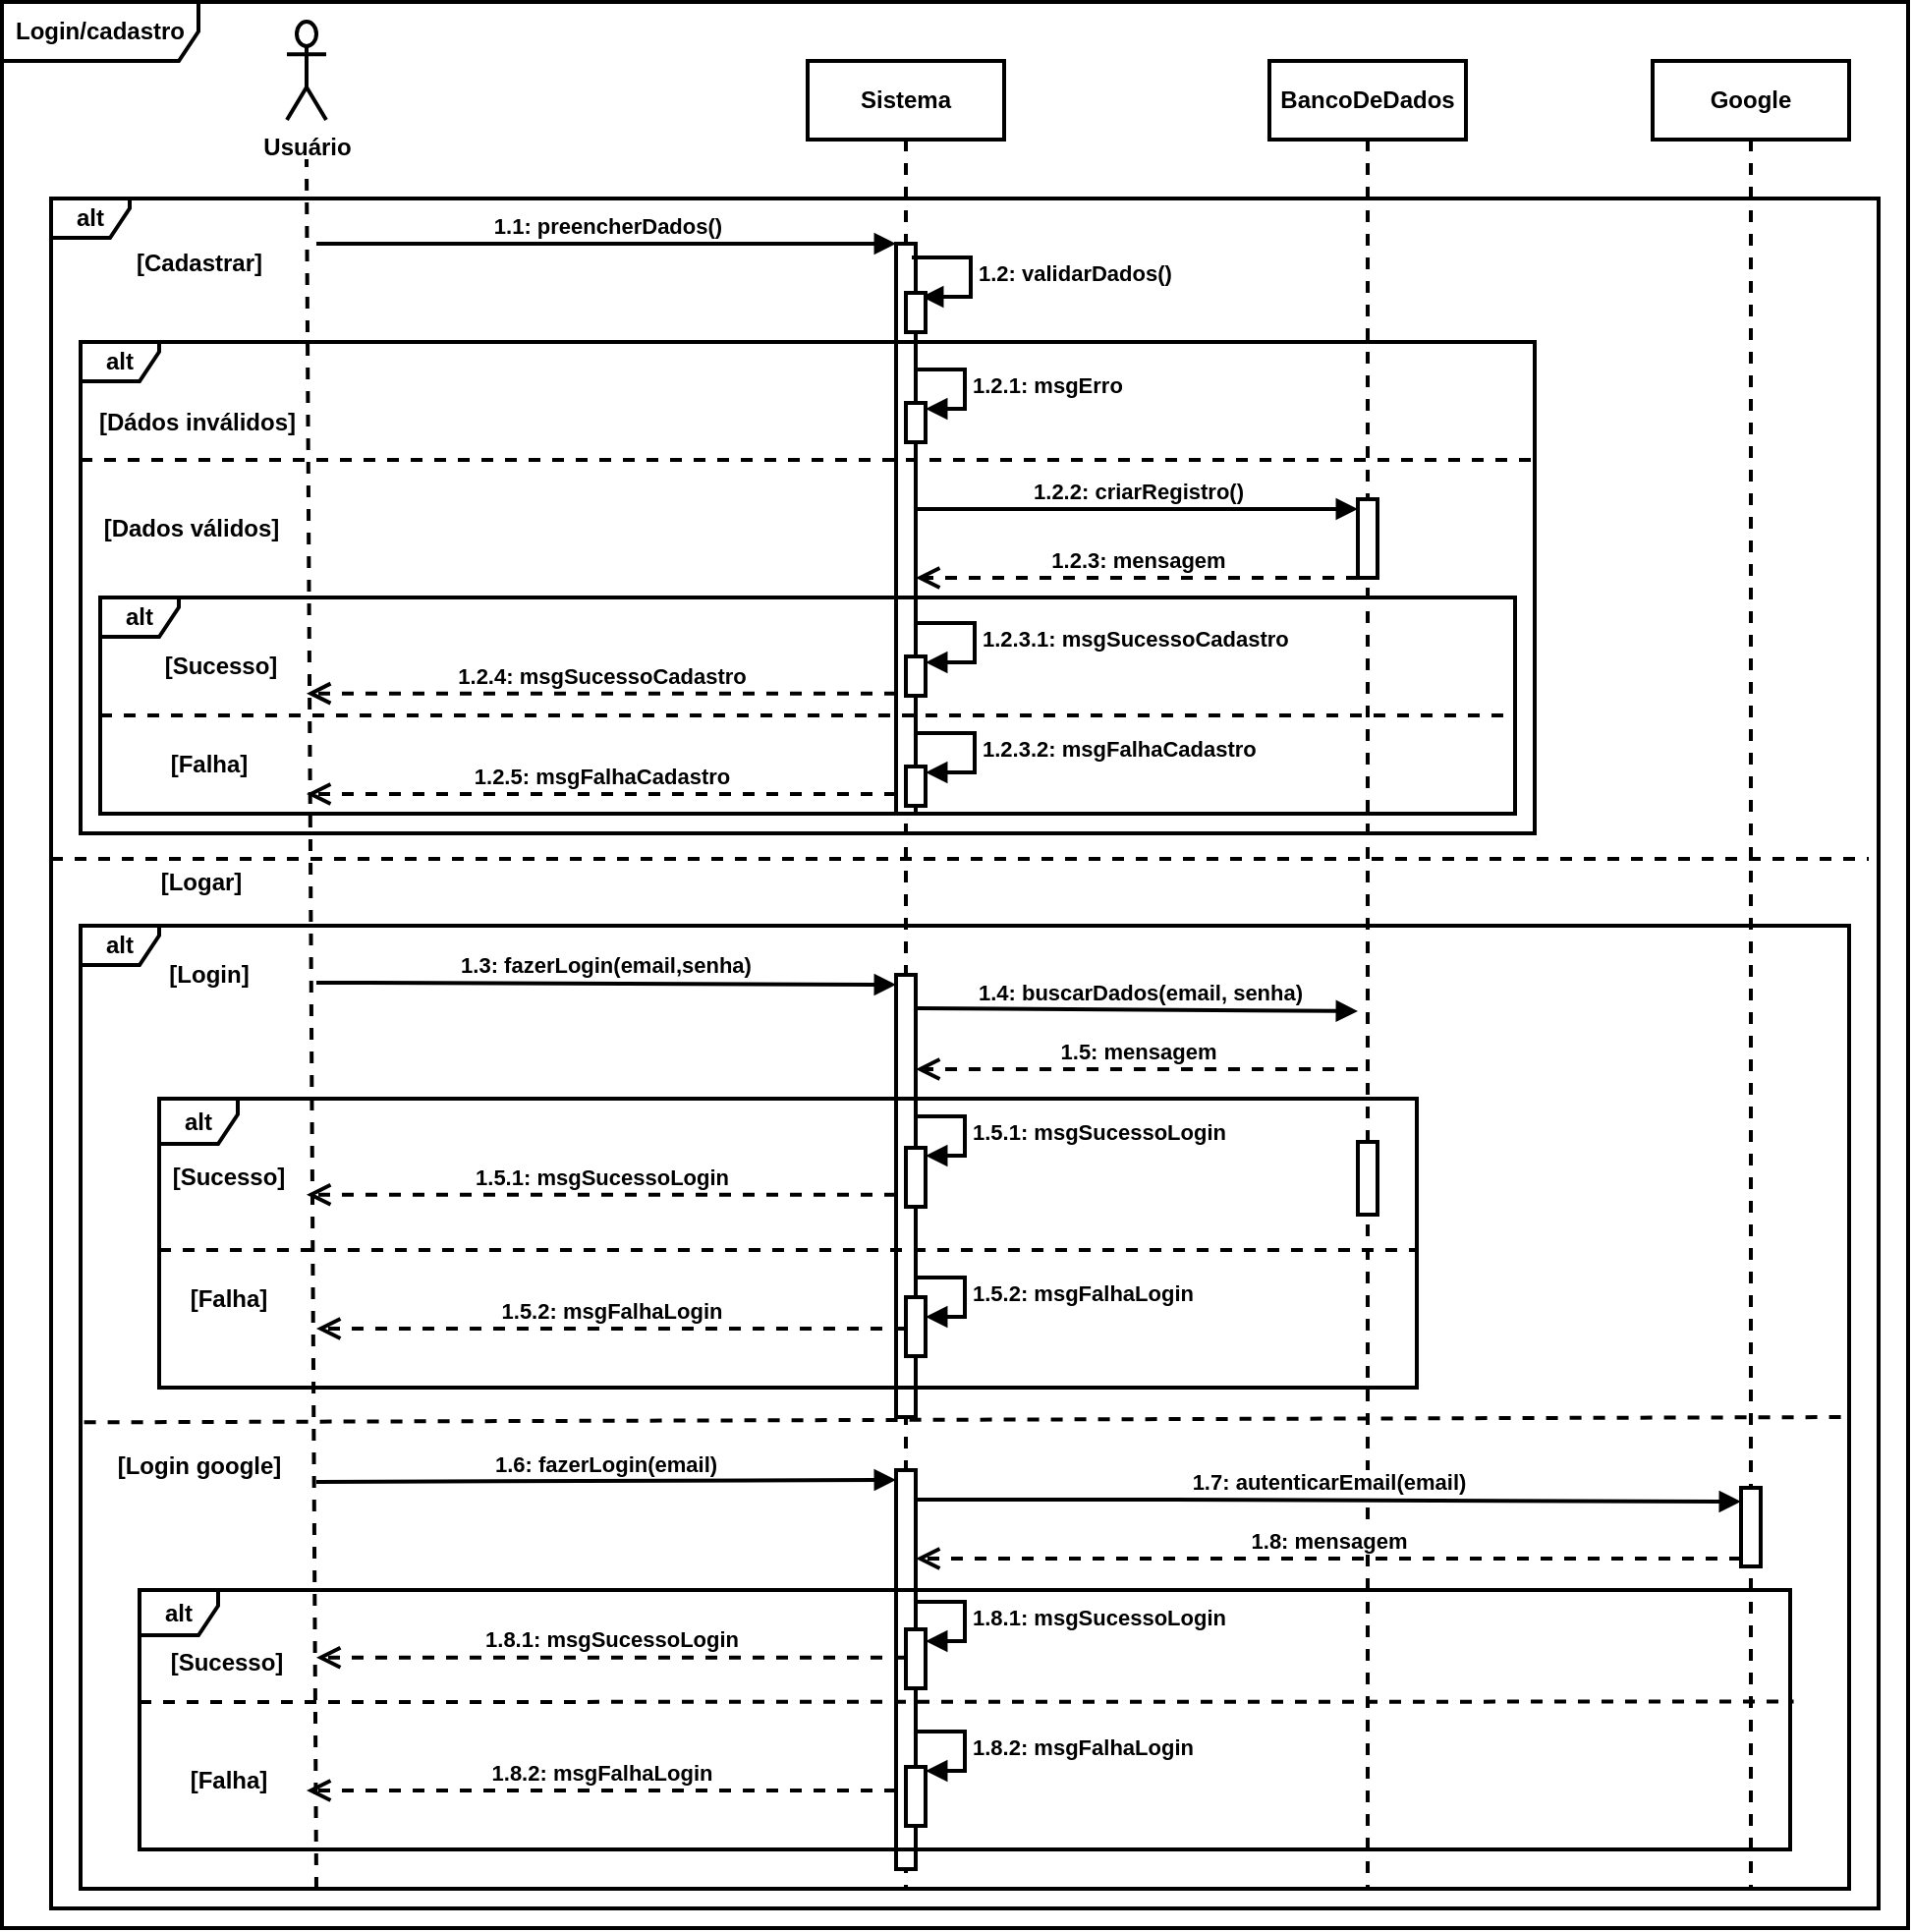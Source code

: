 <mxfile version="27.1.5">
  <diagram name="Página-1" id="qYTVUdg4jfHIVtKks9A9">
    <mxGraphModel grid="1" page="1" gridSize="10" guides="1" tooltips="1" connect="1" arrows="1" fold="1" pageScale="1" pageWidth="827" pageHeight="1169" background="light-dark(#FFFFFF,#1A1A1A)" math="0" shadow="0">
      <root>
        <mxCell id="0" />
        <mxCell id="1" parent="0" />
        <mxCell id="8dGoYwQAr4EtsbRfdx6J-1" value="Login/cadastro" style="shape=umlFrame;whiteSpace=wrap;html=1;pointerEvents=0;width=100;height=30;strokeWidth=2;fontStyle=1" vertex="1" parent="1">
          <mxGeometry x="340" y="-260" width="970" height="980" as="geometry" />
        </mxCell>
        <mxCell id="8dGoYwQAr4EtsbRfdx6J-2" value="BancoDeDados" style="shape=umlLifeline;perimeter=lifelinePerimeter;whiteSpace=wrap;html=1;container=1;dropTarget=0;collapsible=0;recursiveResize=0;outlineConnect=0;portConstraint=eastwest;newEdgeStyle={&quot;curved&quot;:0,&quot;rounded&quot;:0};strokeWidth=2;fontStyle=1" vertex="1" parent="1">
          <mxGeometry x="985" y="-230" width="100" height="930" as="geometry" />
        </mxCell>
        <mxCell id="8dGoYwQAr4EtsbRfdx6J-3" value="" style="html=1;points=[[0,0,0,0,5],[0,1,0,0,-5],[1,0,0,0,5],[1,1,0,0,-5]];perimeter=orthogonalPerimeter;outlineConnect=0;targetShapes=umlLifeline;portConstraint=eastwest;newEdgeStyle={&quot;curved&quot;:0,&quot;rounded&quot;:0};strokeWidth=2;fontStyle=1" vertex="1" parent="8dGoYwQAr4EtsbRfdx6J-2">
          <mxGeometry x="45" y="550" width="10" height="37" as="geometry" />
        </mxCell>
        <mxCell id="8dGoYwQAr4EtsbRfdx6J-5" value="Sistema" style="shape=umlLifeline;perimeter=lifelinePerimeter;whiteSpace=wrap;html=1;container=1;dropTarget=0;collapsible=0;recursiveResize=0;outlineConnect=0;portConstraint=eastwest;newEdgeStyle={&quot;curved&quot;:0,&quot;rounded&quot;:0};strokeWidth=2;fontStyle=1" vertex="1" parent="1">
          <mxGeometry x="750" y="-230" width="100" height="930" as="geometry" />
        </mxCell>
        <mxCell id="8dGoYwQAr4EtsbRfdx6J-6" value="1.3: fazerLogin(email,senha)" style="html=1;verticalAlign=bottom;endArrow=block;curved=0;rounded=0;entryX=0;entryY=0;entryDx=0;entryDy=5;entryPerimeter=0;strokeWidth=2;fontStyle=1" edge="1" parent="1" target="8dGoYwQAr4EtsbRfdx6J-7">
          <mxGeometry width="80" relative="1" as="geometry">
            <mxPoint x="500" y="239" as="sourcePoint" />
            <mxPoint x="799.5" y="239" as="targetPoint" />
            <Array as="points">
              <mxPoint x="525.5" y="239" />
            </Array>
          </mxGeometry>
        </mxCell>
        <mxCell id="8dGoYwQAr4EtsbRfdx6J-7" value="" style="html=1;points=[[0,0,0,0,5],[0,1,0,0,-5],[1,0,0,0,5],[1,1,0,0,-5]];perimeter=orthogonalPerimeter;outlineConnect=0;targetShapes=umlLifeline;portConstraint=eastwest;newEdgeStyle={&quot;curved&quot;:0,&quot;rounded&quot;:0};strokeWidth=2;fontStyle=1" vertex="1" parent="1">
          <mxGeometry x="795" y="235" width="10" height="225" as="geometry" />
        </mxCell>
        <mxCell id="8dGoYwQAr4EtsbRfdx6J-8" value="1.4: buscarDados(email, senha)" style="html=1;verticalAlign=bottom;endArrow=block;curved=0;rounded=0;exitX=1.312;exitY=0.221;exitDx=0;exitDy=0;exitPerimeter=0;entryX=0;entryY=0;entryDx=0;entryDy=5;entryPerimeter=0;strokeWidth=2;fontStyle=1" edge="1" parent="1">
          <mxGeometry x="0.016" width="80" relative="1" as="geometry">
            <mxPoint x="805" y="252" as="sourcePoint" />
            <mxPoint x="1030" y="253.5" as="targetPoint" />
            <mxPoint as="offset" />
          </mxGeometry>
        </mxCell>
        <mxCell id="8dGoYwQAr4EtsbRfdx6J-9" value="1.5: mensagem" style="html=1;verticalAlign=bottom;endArrow=open;dashed=1;endSize=8;curved=0;rounded=0;strokeWidth=2;fontStyle=1" edge="1" parent="1">
          <mxGeometry relative="1" as="geometry">
            <mxPoint x="1030" y="283" as="sourcePoint" />
            <mxPoint x="805" y="283" as="targetPoint" />
            <Array as="points">
              <mxPoint x="810" y="283" />
            </Array>
          </mxGeometry>
        </mxCell>
        <mxCell id="8dGoYwQAr4EtsbRfdx6J-10" value="alt" style="shape=umlFrame;whiteSpace=wrap;html=1;pointerEvents=0;width=40;height=23;strokeWidth=2;fontStyle=1" vertex="1" parent="1">
          <mxGeometry x="420" y="298" width="640" height="147" as="geometry" />
        </mxCell>
        <mxCell id="8dGoYwQAr4EtsbRfdx6J-11" value="" style="html=1;points=[[0,0,0,0,5],[0,1,0,0,-5],[1,0,0,0,5],[1,1,0,0,-5]];perimeter=orthogonalPerimeter;outlineConnect=0;targetShapes=umlLifeline;portConstraint=eastwest;newEdgeStyle={&quot;curved&quot;:0,&quot;rounded&quot;:0};strokeWidth=2;fontStyle=1" vertex="1" parent="1">
          <mxGeometry x="800" y="323" width="10" height="30" as="geometry" />
        </mxCell>
        <mxCell id="8dGoYwQAr4EtsbRfdx6J-12" value="1.5.1: msgSucessoLogin" style="html=1;align=left;spacingLeft=2;endArrow=block;rounded=0;edgeStyle=orthogonalEdgeStyle;curved=0;rounded=0;strokeWidth=2;fontStyle=1" edge="1" parent="1">
          <mxGeometry x="0.015" relative="1" as="geometry">
            <mxPoint x="805" y="307" as="sourcePoint" />
            <Array as="points">
              <mxPoint x="830" y="307" />
              <mxPoint x="830" y="327" />
            </Array>
            <mxPoint x="810" y="327" as="targetPoint" />
            <mxPoint as="offset" />
          </mxGeometry>
        </mxCell>
        <mxCell id="8dGoYwQAr4EtsbRfdx6J-14" value="" style="html=1;points=[[0,0,0,0,5],[0,1,0,0,-5],[1,0,0,0,5],[1,1,0,0,-5]];perimeter=orthogonalPerimeter;outlineConnect=0;targetShapes=umlLifeline;portConstraint=eastwest;newEdgeStyle={&quot;curved&quot;:0,&quot;rounded&quot;:0};strokeWidth=2;fontStyle=1" vertex="1" parent="1">
          <mxGeometry x="800" y="399" width="10" height="30" as="geometry" />
        </mxCell>
        <mxCell id="8dGoYwQAr4EtsbRfdx6J-15" value="1.5.2: msgFalhaLogin" style="html=1;align=left;spacingLeft=2;endArrow=block;rounded=0;edgeStyle=orthogonalEdgeStyle;curved=0;rounded=0;strokeWidth=2;fontStyle=1" edge="1" parent="1">
          <mxGeometry relative="1" as="geometry">
            <mxPoint x="805" y="389" as="sourcePoint" />
            <Array as="points">
              <mxPoint x="830" y="389" />
              <mxPoint x="830" y="409" />
            </Array>
            <mxPoint x="810" y="409" as="targetPoint" />
          </mxGeometry>
        </mxCell>
        <mxCell id="8dGoYwQAr4EtsbRfdx6J-16" value="[Sucesso]" style="text;html=1;align=center;verticalAlign=middle;resizable=0;points=[];autosize=1;strokeColor=none;fillColor=none;strokeWidth=2;fontStyle=1" vertex="1" parent="1">
          <mxGeometry x="415" y="323" width="80" height="30" as="geometry" />
        </mxCell>
        <mxCell id="8dGoYwQAr4EtsbRfdx6J-17" value="[Falha]" style="text;html=1;align=center;verticalAlign=middle;resizable=0;points=[];autosize=1;strokeColor=none;fillColor=none;strokeWidth=2;fontStyle=1" vertex="1" parent="1">
          <mxGeometry x="425" y="385" width="60" height="30" as="geometry" />
        </mxCell>
        <mxCell id="8dGoYwQAr4EtsbRfdx6J-18" value="" style="endArrow=none;html=1;rounded=0;dashed=1;strokeWidth=2;fontStyle=1" edge="1" parent="1">
          <mxGeometry width="50" height="50" relative="1" as="geometry">
            <mxPoint x="420" y="375" as="sourcePoint" />
            <mxPoint x="1060" y="375" as="targetPoint" />
          </mxGeometry>
        </mxCell>
        <mxCell id="8dGoYwQAr4EtsbRfdx6J-19" value="&lt;span&gt;Usuário&lt;/span&gt;" style="shape=umlActor;verticalLabelPosition=bottom;verticalAlign=top;html=1;outlineConnect=0;strokeWidth=2;fontStyle=1" vertex="1" parent="1">
          <mxGeometry x="485" y="-250" width="20" height="50" as="geometry" />
        </mxCell>
        <mxCell id="8dGoYwQAr4EtsbRfdx6J-20" value="" style="endArrow=none;dashed=1;html=1;rounded=0;strokeWidth=2;fontStyle=1" edge="1" parent="1">
          <mxGeometry width="50" height="50" relative="1" as="geometry">
            <mxPoint x="500" y="700" as="sourcePoint" />
            <mxPoint x="495" y="-180" as="targetPoint" />
          </mxGeometry>
        </mxCell>
        <mxCell id="GiReZUlW2Uo9vPuFbNtF-1" value="Google" style="shape=umlLifeline;perimeter=lifelinePerimeter;whiteSpace=wrap;html=1;container=1;dropTarget=0;collapsible=0;recursiveResize=0;outlineConnect=0;portConstraint=eastwest;newEdgeStyle={&quot;curved&quot;:0,&quot;rounded&quot;:0};strokeWidth=2;fontStyle=1" vertex="1" parent="1">
          <mxGeometry x="1180" y="-230" width="100" height="930" as="geometry" />
        </mxCell>
        <mxCell id="GiReZUlW2Uo9vPuFbNtF-4" value="alt" style="shape=umlFrame;whiteSpace=wrap;html=1;pointerEvents=0;width=40;height=20;strokeWidth=2;fontStyle=1" vertex="1" parent="1">
          <mxGeometry x="380" y="210" width="900" height="490" as="geometry" />
        </mxCell>
        <mxCell id="8dGoYwQAr4EtsbRfdx6J-21" value="" style="endArrow=none;html=1;rounded=0;dashed=1;strokeWidth=2;fontStyle=1;exitX=0.002;exitY=0.532;exitDx=0;exitDy=0;exitPerimeter=0;" edge="1" parent="1">
          <mxGeometry width="50" height="50" relative="1" as="geometry">
            <mxPoint x="381.8" y="462.68" as="sourcePoint" />
            <mxPoint x="1280" y="460" as="targetPoint" />
          </mxGeometry>
        </mxCell>
        <mxCell id="8dGoYwQAr4EtsbRfdx6J-22" value="[Login]" style="text;html=1;align=center;verticalAlign=middle;resizable=0;points=[];autosize=1;strokeColor=none;fillColor=none;strokeWidth=2;fontStyle=1" vertex="1" parent="1">
          <mxGeometry x="415" y="220" width="60" height="30" as="geometry" />
        </mxCell>
        <mxCell id="8dGoYwQAr4EtsbRfdx6J-23" value="[Login google]" style="text;html=1;align=center;verticalAlign=middle;resizable=0;points=[];autosize=1;strokeColor=none;fillColor=none;strokeWidth=2;fontStyle=1" vertex="1" parent="1">
          <mxGeometry x="390" y="470" width="100" height="30" as="geometry" />
        </mxCell>
        <mxCell id="GiReZUlW2Uo9vPuFbNtF-5" value="1.6: fazerLogin(email)" style="html=1;verticalAlign=bottom;endArrow=block;curved=0;rounded=0;entryX=0;entryY=0;entryDx=0;entryDy=5;entryPerimeter=0;strokeWidth=2;fontStyle=1" edge="1" parent="1" target="GiReZUlW2Uo9vPuFbNtF-6">
          <mxGeometry width="80" relative="1" as="geometry">
            <mxPoint x="500" y="493" as="sourcePoint" />
            <mxPoint x="800.0" y="488" as="targetPoint" />
            <Array as="points" />
          </mxGeometry>
        </mxCell>
        <mxCell id="GiReZUlW2Uo9vPuFbNtF-6" value="" style="html=1;points=[[0,0,0,0,5],[0,1,0,0,-5],[1,0,0,0,5],[1,1,0,0,-5]];perimeter=orthogonalPerimeter;outlineConnect=0;targetShapes=umlLifeline;portConstraint=eastwest;newEdgeStyle={&quot;curved&quot;:0,&quot;rounded&quot;:0};strokeWidth=2;fontStyle=1" vertex="1" parent="1">
          <mxGeometry x="795" y="487" width="10" height="203" as="geometry" />
        </mxCell>
        <mxCell id="GiReZUlW2Uo9vPuFbNtF-7" value="1.7: autenticarEmail(email)" style="html=1;verticalAlign=bottom;endArrow=block;curved=0;rounded=0;entryX=0;entryY=0;entryDx=0;entryDy=5;entryPerimeter=0;strokeWidth=2;fontStyle=1" edge="1" parent="1">
          <mxGeometry width="80" relative="1" as="geometry">
            <mxPoint x="805" y="502" as="sourcePoint" />
            <mxPoint x="1225" y="503" as="targetPoint" />
            <Array as="points">
              <mxPoint x="935.5" y="502" />
            </Array>
          </mxGeometry>
        </mxCell>
        <mxCell id="GiReZUlW2Uo9vPuFbNtF-8" value="1.8: mensagem" style="html=1;verticalAlign=bottom;endArrow=open;dashed=1;endSize=8;curved=0;rounded=0;strokeWidth=2;fontStyle=1" edge="1" parent="1">
          <mxGeometry relative="1" as="geometry">
            <mxPoint x="1225" y="532" as="sourcePoint" />
            <mxPoint x="805" y="532" as="targetPoint" />
            <Array as="points">
              <mxPoint x="1005" y="532" />
            </Array>
          </mxGeometry>
        </mxCell>
        <mxCell id="GiReZUlW2Uo9vPuFbNtF-12" value="alt" style="shape=umlFrame;whiteSpace=wrap;html=1;pointerEvents=0;width=40;height=23;strokeWidth=2;fontStyle=1" vertex="1" parent="1">
          <mxGeometry x="410" y="548" width="840" height="132" as="geometry" />
        </mxCell>
        <mxCell id="GiReZUlW2Uo9vPuFbNtF-13" value="" style="html=1;points=[[0,0,0,0,5],[0,1,0,0,-5],[1,0,0,0,5],[1,1,0,0,-5]];perimeter=orthogonalPerimeter;outlineConnect=0;targetShapes=umlLifeline;portConstraint=eastwest;newEdgeStyle={&quot;curved&quot;:0,&quot;rounded&quot;:0};strokeWidth=2;fontStyle=1" vertex="1" parent="1">
          <mxGeometry x="800" y="568" width="10" height="30" as="geometry" />
        </mxCell>
        <mxCell id="GiReZUlW2Uo9vPuFbNtF-14" value="1.8.1: msgSucessoLogin" style="html=1;align=left;spacingLeft=2;endArrow=block;rounded=0;edgeStyle=orthogonalEdgeStyle;curved=0;rounded=0;strokeWidth=2;fontStyle=1" edge="1" parent="1">
          <mxGeometry relative="1" as="geometry">
            <mxPoint x="805" y="554" as="sourcePoint" />
            <Array as="points">
              <mxPoint x="830" y="554" />
              <mxPoint x="830" y="574" />
            </Array>
            <mxPoint x="810" y="574" as="targetPoint" />
          </mxGeometry>
        </mxCell>
        <mxCell id="GiReZUlW2Uo9vPuFbNtF-16" value="" style="html=1;points=[[0,0,0,0,5],[0,1,0,0,-5],[1,0,0,0,5],[1,1,0,0,-5]];perimeter=orthogonalPerimeter;outlineConnect=0;targetShapes=umlLifeline;portConstraint=eastwest;newEdgeStyle={&quot;curved&quot;:0,&quot;rounded&quot;:0};strokeWidth=2;fontStyle=1" vertex="1" parent="1">
          <mxGeometry x="800" y="638" width="10" height="30" as="geometry" />
        </mxCell>
        <mxCell id="GiReZUlW2Uo9vPuFbNtF-17" value="1.8.2: msgFalhaLogin" style="html=1;align=left;spacingLeft=2;endArrow=block;rounded=0;edgeStyle=orthogonalEdgeStyle;curved=0;rounded=0;strokeWidth=2;fontStyle=1" edge="1" parent="1">
          <mxGeometry x="0.015" relative="1" as="geometry">
            <mxPoint x="805" y="620" as="sourcePoint" />
            <Array as="points">
              <mxPoint x="830" y="620" />
              <mxPoint x="830" y="640" />
            </Array>
            <mxPoint x="810" y="640" as="targetPoint" />
            <mxPoint as="offset" />
          </mxGeometry>
        </mxCell>
        <mxCell id="GiReZUlW2Uo9vPuFbNtF-20" value="" style="endArrow=none;html=1;rounded=0;dashed=1;entryX=1.002;entryY=0.324;entryDx=0;entryDy=0;entryPerimeter=0;strokeWidth=2;fontStyle=1" edge="1" parent="1">
          <mxGeometry width="50" height="50" relative="1" as="geometry">
            <mxPoint x="410" y="605" as="sourcePoint" />
            <mxPoint x="1251.78" y="604.768" as="targetPoint" />
          </mxGeometry>
        </mxCell>
        <mxCell id="FGJWDUyie76dAqMCmDpH-1" value="[Sucesso]" style="text;html=1;align=center;verticalAlign=middle;resizable=0;points=[];autosize=1;strokeColor=none;fillColor=none;strokeWidth=2;fontStyle=1" vertex="1" parent="1">
          <mxGeometry x="414" y="570" width="80" height="30" as="geometry" />
        </mxCell>
        <mxCell id="FGJWDUyie76dAqMCmDpH-2" value="[Falha]" style="text;html=1;align=center;verticalAlign=middle;resizable=0;points=[];autosize=1;strokeColor=none;fillColor=none;strokeWidth=2;fontStyle=1" vertex="1" parent="1">
          <mxGeometry x="425" y="630" width="60" height="30" as="geometry" />
        </mxCell>
        <mxCell id="GiReZUlW2Uo9vPuFbNtF-3" value="" style="html=1;points=[[0,0,0,0,5],[0,1,0,0,-5],[1,0,0,0,5],[1,1,0,0,-5]];perimeter=orthogonalPerimeter;outlineConnect=0;targetShapes=umlLifeline;portConstraint=eastwest;newEdgeStyle={&quot;curved&quot;:0,&quot;rounded&quot;:0};strokeWidth=2;fontStyle=1" vertex="1" parent="1">
          <mxGeometry x="1225" y="496" width="10" height="40" as="geometry" />
        </mxCell>
        <mxCell id="IqgUt1aJUy0FEl_TtB-e-1" value="1.1: preencherDados()" style="html=1;verticalAlign=bottom;endArrow=block;curved=0;rounded=0;entryX=0;entryY=0;entryDx=0;entryDy=5;entryPerimeter=0;strokeWidth=2;fontStyle=1" edge="1" parent="1">
          <mxGeometry width="80" relative="1" as="geometry">
            <mxPoint x="500" y="-137" as="sourcePoint" />
            <mxPoint x="795" y="-137" as="targetPoint" />
            <Array as="points" />
          </mxGeometry>
        </mxCell>
        <mxCell id="IqgUt1aJUy0FEl_TtB-e-2" value="" style="html=1;points=[[0,0,0,0,5],[0,1,0,0,-5],[1,0,0,0,5],[1,1,0,0,-5]];perimeter=orthogonalPerimeter;outlineConnect=0;targetShapes=umlLifeline;portConstraint=eastwest;newEdgeStyle={&quot;curved&quot;:0,&quot;rounded&quot;:0};strokeWidth=2;fontStyle=1" vertex="1" parent="1">
          <mxGeometry x="795" y="-137" width="10" height="290" as="geometry" />
        </mxCell>
        <mxCell id="IqgUt1aJUy0FEl_TtB-e-3" value="alt" style="shape=umlFrame;whiteSpace=wrap;html=1;pointerEvents=0;width=40;height=20;strokeWidth=2;fontStyle=1" vertex="1" parent="1">
          <mxGeometry x="380" y="-87" width="740" height="250" as="geometry" />
        </mxCell>
        <mxCell id="IqgUt1aJUy0FEl_TtB-e-4" value="" style="endArrow=none;html=1;rounded=0;dashed=1;strokeWidth=2;fontStyle=1" edge="1" parent="1">
          <mxGeometry width="50" height="50" relative="1" as="geometry">
            <mxPoint x="380" y="-27" as="sourcePoint" />
            <mxPoint x="1120" y="-27" as="targetPoint" />
          </mxGeometry>
        </mxCell>
        <mxCell id="IqgUt1aJUy0FEl_TtB-e-5" value="1.2.3: mensagem" style="html=1;verticalAlign=bottom;endArrow=open;dashed=1;endSize=8;curved=0;rounded=0;strokeWidth=2;fontStyle=1" edge="1" parent="1">
          <mxGeometry relative="1" as="geometry">
            <mxPoint x="1030" y="33" as="sourcePoint" />
            <mxPoint x="805" y="33" as="targetPoint" />
            <Array as="points" />
          </mxGeometry>
        </mxCell>
        <mxCell id="IqgUt1aJUy0FEl_TtB-e-6" value="" style="html=1;points=[[0,0,0,0,5],[0,1,0,0,-5],[1,0,0,0,5],[1,1,0,0,-5]];perimeter=orthogonalPerimeter;outlineConnect=0;targetShapes=umlLifeline;portConstraint=eastwest;newEdgeStyle={&quot;curved&quot;:0,&quot;rounded&quot;:0};strokeWidth=2;fontStyle=1" vertex="1" parent="1">
          <mxGeometry x="800" y="-56" width="10" height="20" as="geometry" />
        </mxCell>
        <mxCell id="IqgUt1aJUy0FEl_TtB-e-7" value="1.2.1: msgErro" style="html=1;align=left;spacingLeft=2;endArrow=block;rounded=0;edgeStyle=orthogonalEdgeStyle;curved=0;rounded=0;strokeWidth=2;fontStyle=1" edge="1" parent="1">
          <mxGeometry relative="1" as="geometry">
            <mxPoint x="805" y="-73" as="sourcePoint" />
            <Array as="points">
              <mxPoint x="830" y="-73" />
              <mxPoint x="830" y="-53" />
            </Array>
            <mxPoint x="810" y="-53.0" as="targetPoint" />
          </mxGeometry>
        </mxCell>
        <mxCell id="IqgUt1aJUy0FEl_TtB-e-8" value="1.2.3.1: msgSucessoCadastro" style="html=1;align=left;spacingLeft=2;endArrow=block;rounded=0;edgeStyle=orthogonalEdgeStyle;curved=0;rounded=0;strokeWidth=2;fontStyle=1" edge="1" parent="1">
          <mxGeometry relative="1" as="geometry">
            <mxPoint x="805" y="56" as="sourcePoint" />
            <Array as="points">
              <mxPoint x="805" y="56" />
              <mxPoint x="835" y="56" />
              <mxPoint x="835" y="76" />
            </Array>
            <mxPoint x="810" y="76" as="targetPoint" />
          </mxGeometry>
        </mxCell>
        <mxCell id="IqgUt1aJUy0FEl_TtB-e-9" value="[Dados válidos]" style="text;html=1;align=center;verticalAlign=middle;resizable=0;points=[];autosize=1;strokeColor=none;fillColor=none;strokeWidth=2;fontStyle=1" vertex="1" parent="1">
          <mxGeometry x="381" y="-7" width="110" height="30" as="geometry" />
        </mxCell>
        <mxCell id="IqgUt1aJUy0FEl_TtB-e-10" value="[Dádos inválidos]" style="text;html=1;align=center;verticalAlign=middle;resizable=0;points=[];autosize=1;strokeColor=none;fillColor=none;strokeWidth=2;fontStyle=1" vertex="1" parent="1">
          <mxGeometry x="384" y="-61" width="110" height="30" as="geometry" />
        </mxCell>
        <mxCell id="IqgUt1aJUy0FEl_TtB-e-11" value="1.2: validarDados()" style="html=1;align=left;spacingLeft=2;endArrow=block;rounded=0;edgeStyle=orthogonalEdgeStyle;curved=0;rounded=0;strokeWidth=2;fontStyle=1" edge="1" parent="1">
          <mxGeometry relative="1" as="geometry">
            <mxPoint x="803" y="-130" as="sourcePoint" />
            <Array as="points">
              <mxPoint x="803" y="-130" />
              <mxPoint x="833" y="-130" />
              <mxPoint x="833" y="-110" />
            </Array>
            <mxPoint x="808" y="-110" as="targetPoint" />
          </mxGeometry>
        </mxCell>
        <mxCell id="IqgUt1aJUy0FEl_TtB-e-12" value="" style="html=1;points=[[0,0,0,0,5],[0,1,0,0,-5],[1,0,0,0,5],[1,1,0,0,-5]];perimeter=orthogonalPerimeter;outlineConnect=0;targetShapes=umlLifeline;portConstraint=eastwest;newEdgeStyle={&quot;curved&quot;:0,&quot;rounded&quot;:0};strokeWidth=2;fontStyle=1" vertex="1" parent="1">
          <mxGeometry x="800" y="-112" width="10" height="20" as="geometry" />
        </mxCell>
        <mxCell id="IqgUt1aJUy0FEl_TtB-e-13" value="1.2.2: criarRegistro()" style="html=1;verticalAlign=bottom;endArrow=block;curved=0;rounded=0;entryX=0;entryY=0;entryDx=0;entryDy=5;entryPerimeter=0;strokeWidth=2;fontStyle=1" edge="1" parent="1" source="IqgUt1aJUy0FEl_TtB-e-2" target="IqgUt1aJUy0FEl_TtB-e-14">
          <mxGeometry width="80" relative="1" as="geometry">
            <mxPoint x="810" y="-7" as="sourcePoint" />
            <mxPoint x="1020" y="-2" as="targetPoint" />
            <Array as="points" />
          </mxGeometry>
        </mxCell>
        <mxCell id="IqgUt1aJUy0FEl_TtB-e-14" value="" style="html=1;points=[[0,0,0,0,5],[0,1,0,0,-5],[1,0,0,0,5],[1,1,0,0,-5]];perimeter=orthogonalPerimeter;outlineConnect=0;targetShapes=umlLifeline;portConstraint=eastwest;newEdgeStyle={&quot;curved&quot;:0,&quot;rounded&quot;:0};strokeWidth=2;fontStyle=1" vertex="1" parent="1">
          <mxGeometry x="1030" y="-7" width="10" height="40" as="geometry" />
        </mxCell>
        <mxCell id="IqgUt1aJUy0FEl_TtB-e-15" value="alt" style="shape=umlFrame;whiteSpace=wrap;html=1;pointerEvents=0;width=40;height=20;strokeWidth=2;fontStyle=1" vertex="1" parent="1">
          <mxGeometry x="390" y="43" width="720" height="110" as="geometry" />
        </mxCell>
        <mxCell id="IqgUt1aJUy0FEl_TtB-e-16" value="[Falha]" style="text;html=1;align=center;verticalAlign=middle;resizable=0;points=[];autosize=1;strokeColor=none;fillColor=none;strokeWidth=2;fontStyle=1" vertex="1" parent="1">
          <mxGeometry x="415" y="113" width="60" height="30" as="geometry" />
        </mxCell>
        <mxCell id="IqgUt1aJUy0FEl_TtB-e-17" value="[Sucesso]" style="text;html=1;align=center;verticalAlign=middle;resizable=0;points=[];autosize=1;strokeColor=none;fillColor=none;strokeWidth=2;fontStyle=1" vertex="1" parent="1">
          <mxGeometry x="411" y="63" width="80" height="30" as="geometry" />
        </mxCell>
        <mxCell id="IqgUt1aJUy0FEl_TtB-e-18" value="" style="html=1;points=[[0,0,0,0,5],[0,1,0,0,-5],[1,0,0,0,5],[1,1,0,0,-5]];perimeter=orthogonalPerimeter;outlineConnect=0;targetShapes=umlLifeline;portConstraint=eastwest;newEdgeStyle={&quot;curved&quot;:0,&quot;rounded&quot;:0};strokeWidth=2;fontStyle=1" vertex="1" parent="1">
          <mxGeometry x="800" y="73" width="10" height="20" as="geometry" />
        </mxCell>
        <mxCell id="IqgUt1aJUy0FEl_TtB-e-19" value="" style="endArrow=none;html=1;rounded=0;dashed=1;strokeWidth=2;fontStyle=1" edge="1" parent="1">
          <mxGeometry width="50" height="50" relative="1" as="geometry">
            <mxPoint x="390" y="103" as="sourcePoint" />
            <mxPoint x="1110" y="103" as="targetPoint" />
          </mxGeometry>
        </mxCell>
        <mxCell id="IqgUt1aJUy0FEl_TtB-e-20" value="1.2.3.2: msgFalhaCadastro" style="html=1;align=left;spacingLeft=2;endArrow=block;rounded=0;edgeStyle=orthogonalEdgeStyle;curved=0;rounded=0;strokeWidth=2;fontStyle=1" edge="1" parent="1">
          <mxGeometry relative="1" as="geometry">
            <mxPoint x="805" y="112" as="sourcePoint" />
            <Array as="points">
              <mxPoint x="805" y="112" />
              <mxPoint x="835" y="112" />
              <mxPoint x="835" y="132" />
            </Array>
            <mxPoint x="810" y="132" as="targetPoint" />
          </mxGeometry>
        </mxCell>
        <mxCell id="IqgUt1aJUy0FEl_TtB-e-21" value="" style="html=1;points=[[0,0,0,0,5],[0,1,0,0,-5],[1,0,0,0,5],[1,1,0,0,-5]];perimeter=orthogonalPerimeter;outlineConnect=0;targetShapes=umlLifeline;portConstraint=eastwest;newEdgeStyle={&quot;curved&quot;:0,&quot;rounded&quot;:0};strokeWidth=2;fontStyle=1" vertex="1" parent="1">
          <mxGeometry x="800" y="129" width="10" height="20" as="geometry" />
        </mxCell>
        <mxCell id="IqgUt1aJUy0FEl_TtB-e-22" value="alt" style="shape=umlFrame;whiteSpace=wrap;html=1;pointerEvents=0;width=40;height=20;strokeWidth=2;fontStyle=1" vertex="1" parent="1">
          <mxGeometry x="365" y="-160" width="930" height="870" as="geometry" />
        </mxCell>
        <mxCell id="IqgUt1aJUy0FEl_TtB-e-23" value="" style="endArrow=none;html=1;rounded=0;dashed=1;strokeWidth=2;fontStyle=1;" edge="1" parent="1">
          <mxGeometry width="50" height="50" relative="1" as="geometry">
            <mxPoint x="365" y="176" as="sourcePoint" />
            <mxPoint x="1290" y="176" as="targetPoint" />
          </mxGeometry>
        </mxCell>
        <mxCell id="IqgUt1aJUy0FEl_TtB-e-24" value="[Cadastrar]" style="text;html=1;align=center;verticalAlign=middle;resizable=0;points=[];autosize=1;strokeColor=none;fillColor=none;strokeWidth=2;fontStyle=1" vertex="1" parent="1">
          <mxGeometry x="400" y="-142" width="80" height="30" as="geometry" />
        </mxCell>
        <mxCell id="IqgUt1aJUy0FEl_TtB-e-25" value="[Logar]" style="text;html=1;align=center;verticalAlign=middle;resizable=0;points=[];autosize=1;strokeColor=none;fillColor=none;strokeWidth=2;fontStyle=1" vertex="1" parent="1">
          <mxGeometry x="411" y="173" width="60" height="30" as="geometry" />
        </mxCell>
        <mxCell id="_T6GFW-K6peh_txIx91Z-1" value="1.2.4: msgSucessoCadastro" style="html=1;verticalAlign=bottom;endArrow=open;dashed=1;endSize=8;curved=0;rounded=0;strokeWidth=2;fontStyle=1" edge="1" parent="1">
          <mxGeometry relative="1" as="geometry">
            <mxPoint x="795" y="91.82" as="sourcePoint" />
            <mxPoint x="495" y="91.82" as="targetPoint" />
            <Array as="points" />
          </mxGeometry>
        </mxCell>
        <mxCell id="_T6GFW-K6peh_txIx91Z-3" value="1.2.5: msgFalhaCadastro" style="html=1;verticalAlign=bottom;endArrow=open;dashed=1;endSize=8;curved=0;rounded=0;strokeWidth=2;fontStyle=1" edge="1" parent="1">
          <mxGeometry relative="1" as="geometry">
            <mxPoint x="795" y="143" as="sourcePoint" />
            <mxPoint x="495" y="143" as="targetPoint" />
            <Array as="points" />
          </mxGeometry>
        </mxCell>
        <mxCell id="_T6GFW-K6peh_txIx91Z-5" value="1.5.1: msgSucessoLogin" style="html=1;verticalAlign=bottom;endArrow=open;dashed=1;endSize=8;curved=0;rounded=0;strokeWidth=2;fontStyle=1" edge="1" parent="1">
          <mxGeometry relative="1" as="geometry">
            <mxPoint x="795" y="346.91" as="sourcePoint" />
            <mxPoint x="495" y="346.91" as="targetPoint" />
            <Array as="points" />
          </mxGeometry>
        </mxCell>
        <mxCell id="_T6GFW-K6peh_txIx91Z-9" value="1.5.2: msgFalhaLogin" style="html=1;verticalAlign=bottom;endArrow=open;dashed=1;endSize=8;curved=0;rounded=0;strokeWidth=2;fontStyle=1" edge="1" parent="1">
          <mxGeometry relative="1" as="geometry">
            <mxPoint x="800" y="415" as="sourcePoint" />
            <mxPoint x="500" y="415" as="targetPoint" />
            <Array as="points" />
          </mxGeometry>
        </mxCell>
        <mxCell id="_T6GFW-K6peh_txIx91Z-10" value="1.8.1: msgSucessoLogin" style="html=1;verticalAlign=bottom;endArrow=open;dashed=1;endSize=8;curved=0;rounded=0;strokeWidth=2;fontStyle=1" edge="1" parent="1">
          <mxGeometry relative="1" as="geometry">
            <mxPoint x="800" y="582.41" as="sourcePoint" />
            <mxPoint x="500" y="582.41" as="targetPoint" />
            <Array as="points" />
          </mxGeometry>
        </mxCell>
        <mxCell id="_T6GFW-K6peh_txIx91Z-12" value="1.8.2: msgFalhaLogin" style="html=1;verticalAlign=bottom;endArrow=open;dashed=1;endSize=8;curved=0;rounded=0;strokeWidth=2;fontStyle=1" edge="1" parent="1">
          <mxGeometry relative="1" as="geometry">
            <mxPoint x="795" y="650" as="sourcePoint" />
            <mxPoint x="495" y="650" as="targetPoint" />
            <Array as="points" />
          </mxGeometry>
        </mxCell>
      </root>
    </mxGraphModel>
  </diagram>
</mxfile>
